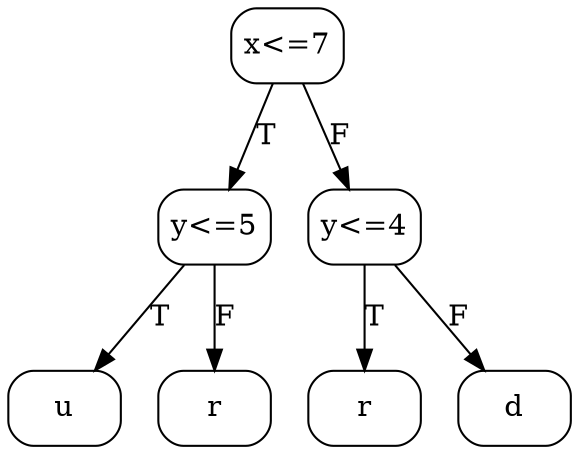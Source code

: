 // decision tree
digraph {
	2 [label=u margin="0.05,0.05" shape=box style=rounded]
	3 [label=r margin="0.05,0.05" shape=box style=rounded]
	1 [label="y<=5" margin="0.05,0.05" shape=box style=rounded]
	1 -> 2 [label=T]
	1 -> 3 [label=F]
	5 [label=r margin="0.05,0.05" shape=box style=rounded]
	6 [label=d margin="0.05,0.05" shape=box style=rounded]
	4 [label="y<=4" margin="0.05,0.05" shape=box style=rounded]
	4 -> 5 [label=T]
	4 -> 6 [label=F]
	0 [label="x<=7" margin="0.05,0.05" shape=box style=rounded]
	0 -> 1 [label=T]
	0 -> 4 [label=F]
}
